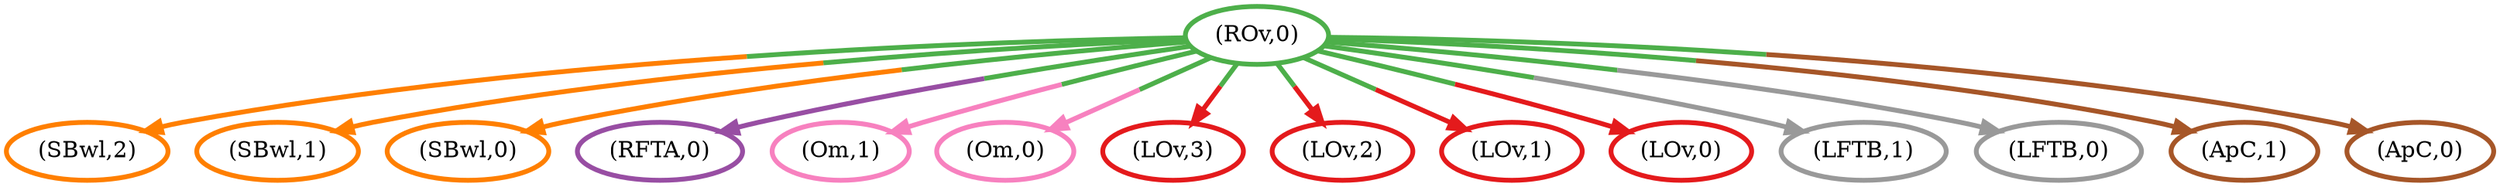 digraph G {
	14 [penwidth=3,colorscheme=set19,color=5,label="(SBwl,2)"]
	13 [penwidth=3,colorscheme=set19,color=5,label="(SBwl,1)"]
	12 [penwidth=3,colorscheme=set19,color=5,label="(SBwl,0)"]
	11 [penwidth=3,colorscheme=set19,color=4,label="(RFTA,0)"]
	10 [penwidth=3,colorscheme=set19,color=8,label="(Om,1)"]
	9 [penwidth=3,colorscheme=set19,color=8,label="(Om,0)"]
	8 [penwidth=3,colorscheme=set19,color=1,label="(LOv,3)"]
	7 [penwidth=3,colorscheme=set19,color=1,label="(LOv,2)"]
	6 [penwidth=3,colorscheme=set19,color=1,label="(LOv,1)"]
	5 [penwidth=3,colorscheme=set19,color=1,label="(LOv,0)"]
	4 [penwidth=3,colorscheme=set19,color=9,label="(LFTB,1)"]
	3 [penwidth=3,colorscheme=set19,color=9,label="(LFTB,0)"]
	2 [penwidth=3,colorscheme=set19,color=7,label="(ApC,1)"]
	1 [penwidth=3,colorscheme=set19,color=7,label="(ApC,0)"]
	0 [penwidth=3,colorscheme=set19,color=3,label="(ROv,0)"]
	0 -> 14 [penwidth=3,colorscheme=set19,color="3;0.5:5"]
	0 -> 13 [penwidth=3,colorscheme=set19,color="3;0.5:5"]
	0 -> 12 [penwidth=3,colorscheme=set19,color="3;0.5:5"]
	0 -> 11 [penwidth=3,colorscheme=set19,color="3;0.5:4"]
	0 -> 10 [penwidth=3,colorscheme=set19,color="3;0.5:8"]
	0 -> 9 [penwidth=3,colorscheme=set19,color="3;0.5:8"]
	0 -> 8 [penwidth=3,colorscheme=set19,color="3;0.5:1"]
	0 -> 7 [penwidth=3,colorscheme=set19,color="3;0.5:1"]
	0 -> 6 [penwidth=3,colorscheme=set19,color="3;0.5:1"]
	0 -> 5 [penwidth=3,colorscheme=set19,color="3;0.5:1"]
	0 -> 4 [penwidth=3,colorscheme=set19,color="3;0.5:9"]
	0 -> 3 [penwidth=3,colorscheme=set19,color="3;0.5:9"]
	0 -> 2 [penwidth=3,colorscheme=set19,color="3;0.5:7"]
	0 -> 1 [penwidth=3,colorscheme=set19,color="3;0.5:7"]
}